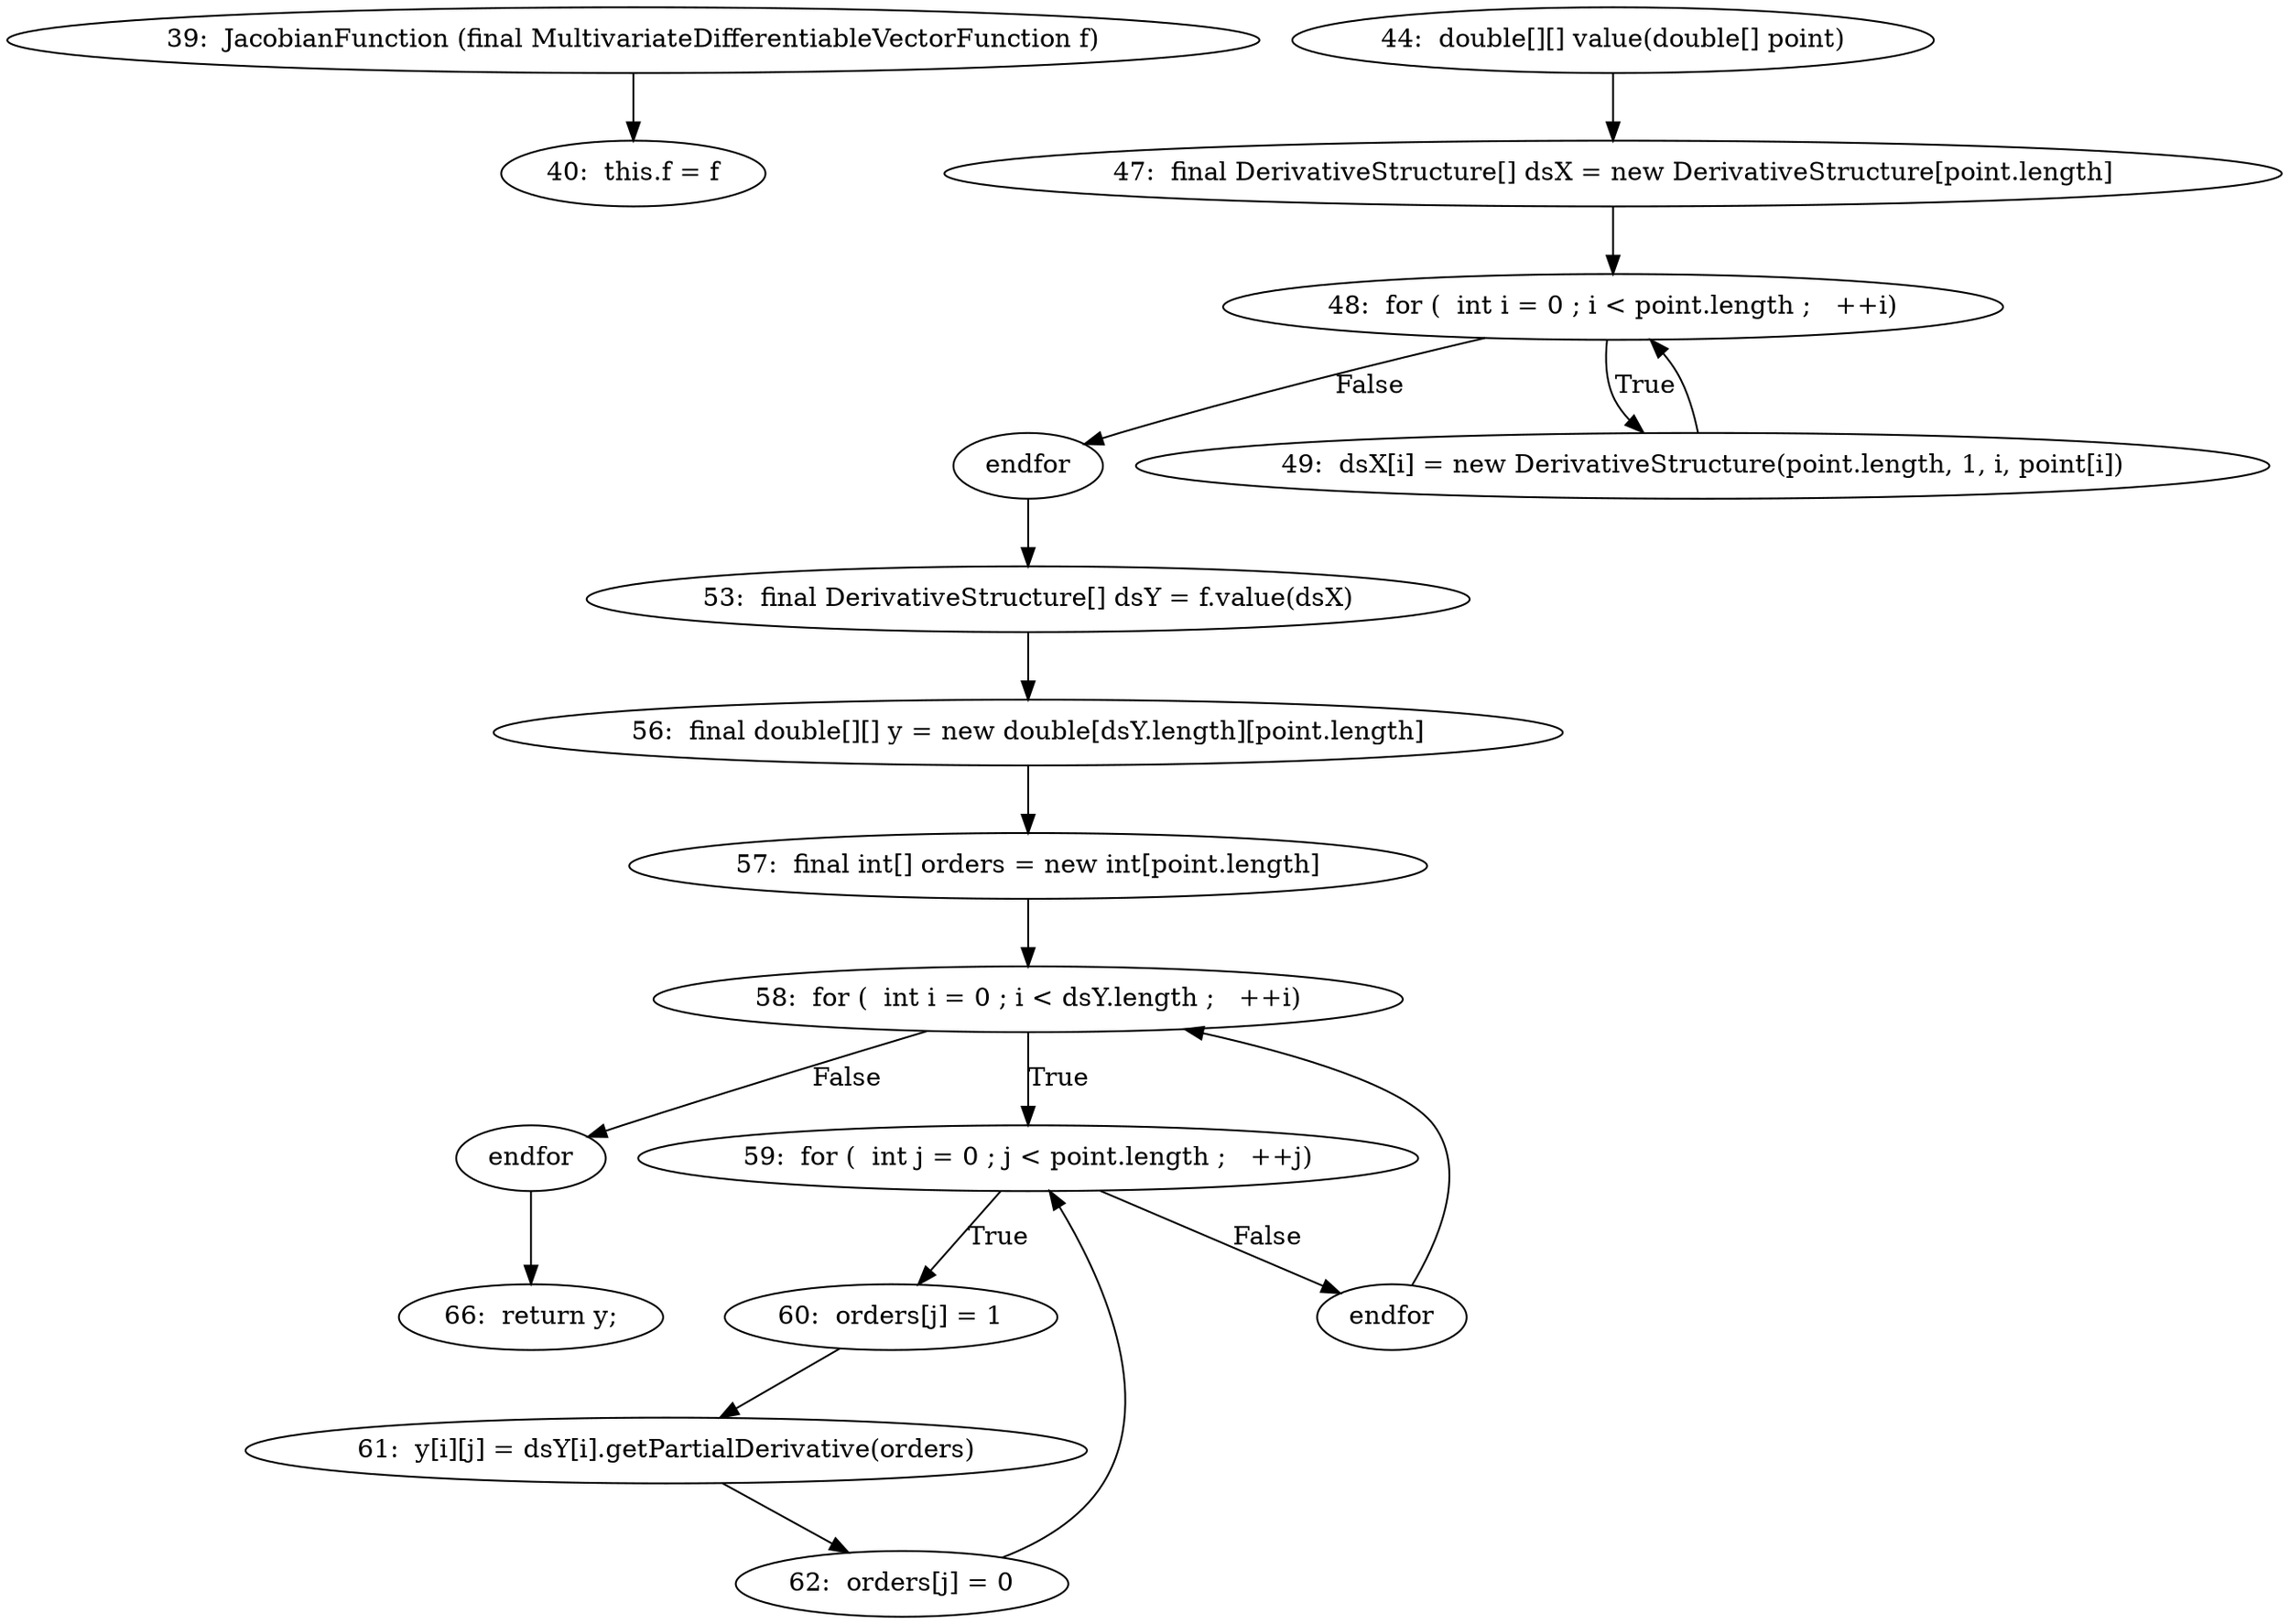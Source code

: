 digraph JacobianFunction_CFG {
  // graph-vertices
  v1  [label="39:  JacobianFunction (final MultivariateDifferentiableVectorFunction f)"];
  v2  [label="40:  this.f = f"];
  v3  [label="44:  double[][] value(double[] point)"];
  v4  [label="47:  final DerivativeStructure[] dsX = new DerivativeStructure[point.length]"];
  v5  [label="48:  for (  int i = 0 ; i < point.length ;   ++i)"];
  v8  [label="endfor"];
  v9  [label="49:  dsX[i] = new DerivativeStructure(point.length, 1, i, point[i])"];
  v10  [label="53:  final DerivativeStructure[] dsY = f.value(dsX)"];
  v11  [label="56:  final double[][] y = new double[dsY.length][point.length]"];
  v12  [label="57:  final int[] orders = new int[point.length]"];
  v13  [label="58:  for (  int i = 0 ; i < dsY.length ;   ++i)"];
  v16  [label="endfor"];
  v17  [label="59:  for (  int j = 0 ; j < point.length ;   ++j)"];
  v20  [label="endfor"];
  v21  [label="60:  orders[j] = 1"];
  v22  [label="61:  y[i][j] = dsY[i].getPartialDerivative(orders)"];
  v23  [label="62:  orders[j] = 0"];
  v24  [label="66:  return y;"];
  // graph-edges
  v1 -> v2;
  v3 -> v4;
  v4 -> v5;
  v5 -> v8  [label="False"];
  v5 -> v9  [label="True"];
  v9 -> v5;
  v8 -> v10;
  v10 -> v11;
  v11 -> v12;
  v12 -> v13;
  v13 -> v16  [label="False"];
  v13 -> v17  [label="True"];
  v17 -> v20  [label="False"];
  v17 -> v21  [label="True"];
  v21 -> v22;
  v22 -> v23;
  v23 -> v17;
  v20 -> v13;
  v16 -> v24;
  // end-of-graph
}
